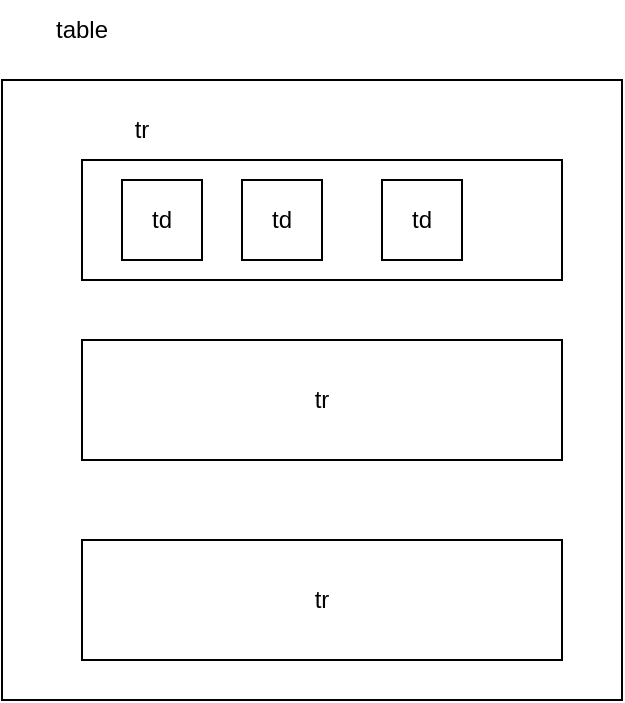 <mxfile>
    <diagram id="l8O2nLvuA3SCEHRJgET6" name="Page-1">
        <mxGraphModel dx="888" dy="525" grid="1" gridSize="10" guides="1" tooltips="1" connect="1" arrows="1" fold="1" page="1" pageScale="1" pageWidth="850" pageHeight="1100" math="0" shadow="0">
            <root>
                <mxCell id="0"/>
                <mxCell id="1" parent="0"/>
                <mxCell id="2" value="" style="whiteSpace=wrap;html=1;aspect=fixed;" vertex="1" parent="1">
                    <mxGeometry x="180" y="230" width="310" height="310" as="geometry"/>
                </mxCell>
                <mxCell id="3" value="" style="rounded=0;whiteSpace=wrap;html=1;" vertex="1" parent="1">
                    <mxGeometry x="220" y="270" width="240" height="60" as="geometry"/>
                </mxCell>
                <mxCell id="4" value="tr" style="rounded=0;whiteSpace=wrap;html=1;" vertex="1" parent="1">
                    <mxGeometry x="220" y="360" width="240" height="60" as="geometry"/>
                </mxCell>
                <mxCell id="5" value="tr" style="rounded=0;whiteSpace=wrap;html=1;" vertex="1" parent="1">
                    <mxGeometry x="220" y="460" width="240" height="60" as="geometry"/>
                </mxCell>
                <mxCell id="6" value="table" style="text;html=1;strokeColor=none;fillColor=none;align=center;verticalAlign=middle;whiteSpace=wrap;rounded=0;" vertex="1" parent="1">
                    <mxGeometry x="190" y="190" width="60" height="30" as="geometry"/>
                </mxCell>
                <mxCell id="8" value="" style="edgeStyle=none;html=1;" edge="1" parent="1" target="3">
                    <mxGeometry relative="1" as="geometry">
                        <mxPoint x="280" y="270" as="sourcePoint"/>
                    </mxGeometry>
                </mxCell>
                <mxCell id="9" value="td" style="whiteSpace=wrap;html=1;aspect=fixed;" vertex="1" parent="1">
                    <mxGeometry x="240" y="280" width="40" height="40" as="geometry"/>
                </mxCell>
                <mxCell id="10" value="td" style="whiteSpace=wrap;html=1;aspect=fixed;" vertex="1" parent="1">
                    <mxGeometry x="300" y="280" width="40" height="40" as="geometry"/>
                </mxCell>
                <mxCell id="11" value="td" style="whiteSpace=wrap;html=1;aspect=fixed;" vertex="1" parent="1">
                    <mxGeometry x="370" y="280" width="40" height="40" as="geometry"/>
                </mxCell>
                <mxCell id="12" value="tr" style="text;html=1;strokeColor=none;fillColor=none;align=center;verticalAlign=middle;whiteSpace=wrap;rounded=0;" vertex="1" parent="1">
                    <mxGeometry x="220" y="240" width="60" height="30" as="geometry"/>
                </mxCell>
            </root>
        </mxGraphModel>
    </diagram>
</mxfile>